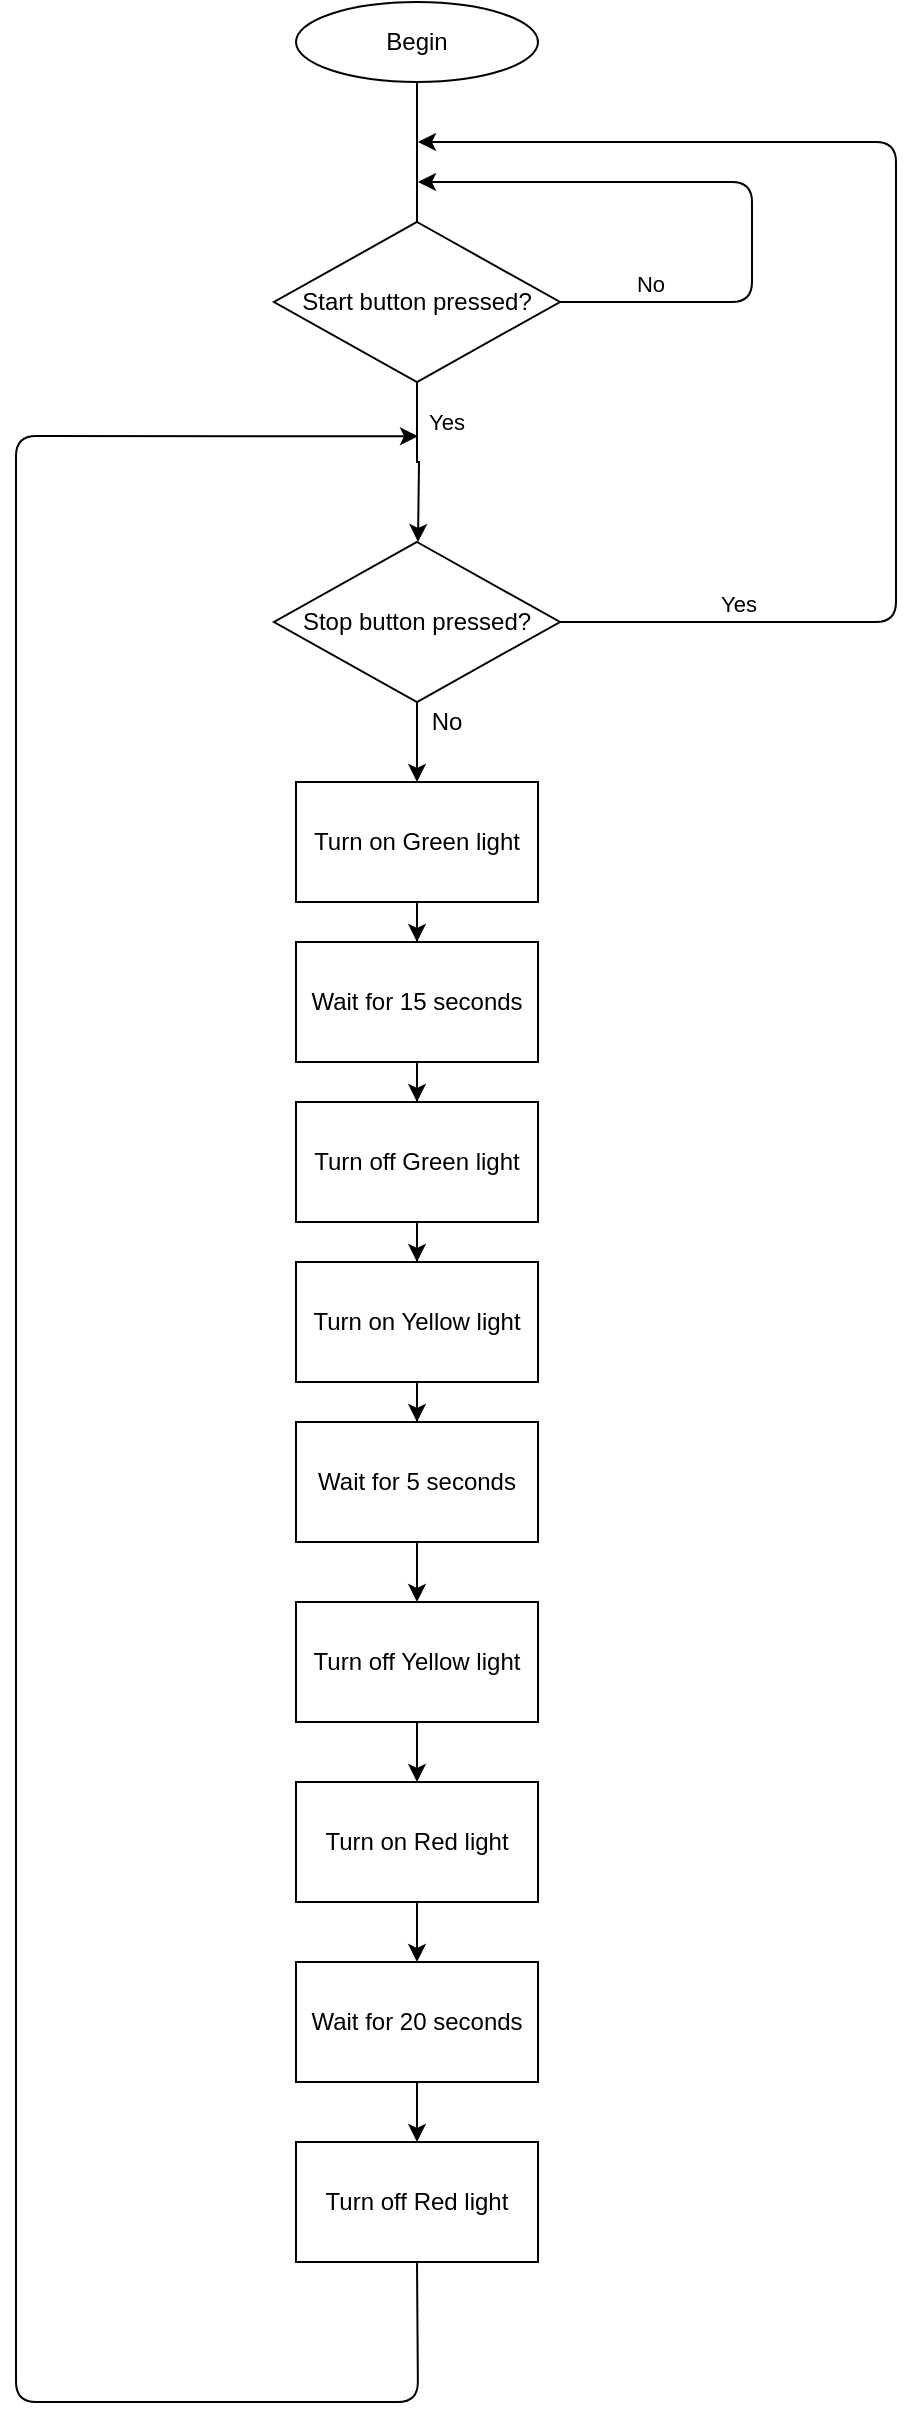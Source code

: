 <mxfile version="12.9.11" type="device"><diagram id="pqvRiBErXW4E40QT0Tf9" name="Page-1"><mxGraphModel dx="910" dy="1400" grid="1" gridSize="10" guides="1" tooltips="1" connect="1" arrows="1" fold="1" page="1" pageScale="1" pageWidth="850" pageHeight="1100" math="0" shadow="0"><root><mxCell id="0"/><mxCell id="1" parent="0"/><mxCell id="JQAFSBWL2l3xmMrQb_7g-2" value="Begin" style="ellipse;whiteSpace=wrap;html=1;" vertex="1" parent="1"><mxGeometry x="220" y="-1100" width="121" height="40" as="geometry"/></mxCell><mxCell id="JQAFSBWL2l3xmMrQb_7g-13" value="" style="edgeStyle=orthogonalEdgeStyle;rounded=0;orthogonalLoop=1;jettySize=auto;html=1;" edge="1" parent="1" source="JQAFSBWL2l3xmMrQb_7g-3" target="JQAFSBWL2l3xmMrQb_7g-12"><mxGeometry relative="1" as="geometry"/></mxCell><mxCell id="JQAFSBWL2l3xmMrQb_7g-3" value="Turn on Green light" style="rounded=0;whiteSpace=wrap;html=1;" vertex="1" parent="1"><mxGeometry x="220" y="-710" width="121" height="60" as="geometry"/></mxCell><mxCell id="JQAFSBWL2l3xmMrQb_7g-15" value="" style="edgeStyle=orthogonalEdgeStyle;rounded=0;orthogonalLoop=1;jettySize=auto;html=1;" edge="1" parent="1" source="JQAFSBWL2l3xmMrQb_7g-12" target="JQAFSBWL2l3xmMrQb_7g-14"><mxGeometry relative="1" as="geometry"/></mxCell><mxCell id="JQAFSBWL2l3xmMrQb_7g-12" value="Wait for 15 seconds" style="rounded=0;whiteSpace=wrap;html=1;" vertex="1" parent="1"><mxGeometry x="220" y="-630" width="121" height="60" as="geometry"/></mxCell><mxCell id="JQAFSBWL2l3xmMrQb_7g-17" value="" style="edgeStyle=orthogonalEdgeStyle;rounded=0;orthogonalLoop=1;jettySize=auto;html=1;" edge="1" parent="1" source="JQAFSBWL2l3xmMrQb_7g-14" target="JQAFSBWL2l3xmMrQb_7g-16"><mxGeometry relative="1" as="geometry"/></mxCell><mxCell id="JQAFSBWL2l3xmMrQb_7g-14" value="Turn off Green light" style="rounded=0;whiteSpace=wrap;html=1;" vertex="1" parent="1"><mxGeometry x="220" y="-550" width="121" height="60" as="geometry"/></mxCell><mxCell id="JQAFSBWL2l3xmMrQb_7g-19" value="" style="edgeStyle=orthogonalEdgeStyle;rounded=0;orthogonalLoop=1;jettySize=auto;html=1;" edge="1" parent="1" source="JQAFSBWL2l3xmMrQb_7g-16" target="JQAFSBWL2l3xmMrQb_7g-18"><mxGeometry relative="1" as="geometry"/></mxCell><mxCell id="JQAFSBWL2l3xmMrQb_7g-16" value="Turn on Yellow light" style="rounded=0;whiteSpace=wrap;html=1;" vertex="1" parent="1"><mxGeometry x="220" y="-470" width="121" height="60" as="geometry"/></mxCell><mxCell id="JQAFSBWL2l3xmMrQb_7g-23" value="" style="edgeStyle=orthogonalEdgeStyle;rounded=0;orthogonalLoop=1;jettySize=auto;html=1;entryX=0.5;entryY=0;entryDx=0;entryDy=0;" edge="1" parent="1" source="JQAFSBWL2l3xmMrQb_7g-18" target="JQAFSBWL2l3xmMrQb_7g-25"><mxGeometry relative="1" as="geometry"><mxPoint x="280" y="-230" as="targetPoint"/></mxGeometry></mxCell><mxCell id="JQAFSBWL2l3xmMrQb_7g-18" value="Wait for 5 seconds" style="rounded=0;whiteSpace=wrap;html=1;" vertex="1" parent="1"><mxGeometry x="220" y="-390" width="121" height="60" as="geometry"/></mxCell><mxCell id="JQAFSBWL2l3xmMrQb_7g-10" value="" style="edgeStyle=orthogonalEdgeStyle;rounded=0;orthogonalLoop=1;jettySize=auto;html=1;" edge="1" parent="1" source="JQAFSBWL2l3xmMrQb_7g-4"><mxGeometry relative="1" as="geometry"><mxPoint x="281" y="-830" as="targetPoint"/></mxGeometry></mxCell><mxCell id="JQAFSBWL2l3xmMrQb_7g-11" value="Yes" style="edgeLabel;html=1;align=center;verticalAlign=middle;resizable=0;points=[];" vertex="1" connectable="0" parent="JQAFSBWL2l3xmMrQb_7g-10"><mxGeometry x="-0.818" y="-1" relative="1" as="geometry"><mxPoint x="15.5" y="12.57" as="offset"/></mxGeometry></mxCell><mxCell id="JQAFSBWL2l3xmMrQb_7g-4" value="Start button pressed?" style="rhombus;whiteSpace=wrap;html=1;" vertex="1" parent="1"><mxGeometry x="209" y="-990" width="143" height="80" as="geometry"/></mxCell><mxCell id="JQAFSBWL2l3xmMrQb_7g-7" value="" style="endArrow=none;html=1;entryX=0.5;entryY=1;entryDx=0;entryDy=0;exitX=0.5;exitY=0;exitDx=0;exitDy=0;" edge="1" parent="1" source="JQAFSBWL2l3xmMrQb_7g-4" target="JQAFSBWL2l3xmMrQb_7g-2"><mxGeometry width="50" height="50" relative="1" as="geometry"><mxPoint x="245" y="-970" as="sourcePoint"/><mxPoint x="295" y="-1020" as="targetPoint"/></mxGeometry></mxCell><mxCell id="JQAFSBWL2l3xmMrQb_7g-8" value="No" style="endArrow=classic;html=1;exitX=1;exitY=0.5;exitDx=0;exitDy=0;verticalAlign=bottom;labelPosition=center;verticalLabelPosition=top;align=center;" edge="1" parent="1" source="JQAFSBWL2l3xmMrQb_7g-4"><mxGeometry x="-0.726" width="50" height="50" relative="1" as="geometry"><mxPoint x="353" y="-950" as="sourcePoint"/><mxPoint x="281" y="-1010" as="targetPoint"/><Array as="points"><mxPoint x="448" y="-950"/><mxPoint x="448" y="-1010"/></Array><mxPoint as="offset"/></mxGeometry></mxCell><mxCell id="JQAFSBWL2l3xmMrQb_7g-24" value="" style="edgeStyle=orthogonalEdgeStyle;rounded=0;orthogonalLoop=1;jettySize=auto;html=1;" edge="1" parent="1" source="JQAFSBWL2l3xmMrQb_7g-25" target="JQAFSBWL2l3xmMrQb_7g-26"><mxGeometry relative="1" as="geometry"/></mxCell><mxCell id="JQAFSBWL2l3xmMrQb_7g-25" value="Turn off Yellow light" style="rounded=0;whiteSpace=wrap;html=1;" vertex="1" parent="1"><mxGeometry x="220" y="-300" width="121" height="60" as="geometry"/></mxCell><mxCell id="JQAFSBWL2l3xmMrQb_7g-28" value="" style="edgeStyle=orthogonalEdgeStyle;rounded=0;orthogonalLoop=1;jettySize=auto;html=1;" edge="1" parent="1" source="JQAFSBWL2l3xmMrQb_7g-26" target="JQAFSBWL2l3xmMrQb_7g-27"><mxGeometry relative="1" as="geometry"/></mxCell><mxCell id="JQAFSBWL2l3xmMrQb_7g-26" value="Turn on Red light" style="rounded=0;whiteSpace=wrap;html=1;" vertex="1" parent="1"><mxGeometry x="220" y="-210" width="121" height="60" as="geometry"/></mxCell><mxCell id="JQAFSBWL2l3xmMrQb_7g-30" value="" style="edgeStyle=orthogonalEdgeStyle;rounded=0;orthogonalLoop=1;jettySize=auto;html=1;" edge="1" parent="1" source="JQAFSBWL2l3xmMrQb_7g-27" target="JQAFSBWL2l3xmMrQb_7g-29"><mxGeometry relative="1" as="geometry"/></mxCell><mxCell id="JQAFSBWL2l3xmMrQb_7g-27" value="Wait for 20 seconds" style="rounded=0;whiteSpace=wrap;html=1;" vertex="1" parent="1"><mxGeometry x="220" y="-120" width="121" height="60" as="geometry"/></mxCell><mxCell id="JQAFSBWL2l3xmMrQb_7g-29" value="Turn off Red light" style="rounded=0;whiteSpace=wrap;html=1;" vertex="1" parent="1"><mxGeometry x="220" y="-30" width="121" height="60" as="geometry"/></mxCell><mxCell id="JQAFSBWL2l3xmMrQb_7g-33" value="" style="endArrow=classic;html=1;exitX=0.5;exitY=1;exitDx=0;exitDy=0;" edge="1" parent="1" source="JQAFSBWL2l3xmMrQb_7g-29"><mxGeometry width="50" height="50" relative="1" as="geometry"><mxPoint x="250" y="-50" as="sourcePoint"/><mxPoint x="281" y="-882.857" as="targetPoint"/><Array as="points"><mxPoint x="281" y="100"/><mxPoint x="80" y="100"/><mxPoint x="80" y="-883"/></Array></mxGeometry></mxCell><mxCell id="JQAFSBWL2l3xmMrQb_7g-36" style="edgeStyle=orthogonalEdgeStyle;rounded=0;orthogonalLoop=1;jettySize=auto;html=1;exitX=0.5;exitY=1;exitDx=0;exitDy=0;entryX=0.5;entryY=0;entryDx=0;entryDy=0;" edge="1" parent="1" source="JQAFSBWL2l3xmMrQb_7g-34" target="JQAFSBWL2l3xmMrQb_7g-3"><mxGeometry relative="1" as="geometry"/></mxCell><mxCell id="JQAFSBWL2l3xmMrQb_7g-34" value="Stop button pressed?" style="rhombus;whiteSpace=wrap;html=1;" vertex="1" parent="1"><mxGeometry x="209" y="-830" width="143" height="80" as="geometry"/></mxCell><mxCell id="JQAFSBWL2l3xmMrQb_7g-35" value="Yes" style="endArrow=classic;html=1;exitX=1;exitY=0.5;exitDx=0;exitDy=0;verticalAlign=bottom;labelPosition=center;verticalLabelPosition=top;align=center;" edge="1" parent="1" source="JQAFSBWL2l3xmMrQb_7g-34"><mxGeometry x="-0.726" width="50" height="50" relative="1" as="geometry"><mxPoint x="353" y="-790" as="sourcePoint"/><mxPoint x="281" y="-1030" as="targetPoint"/><Array as="points"><mxPoint x="520" y="-790"/><mxPoint x="520" y="-1030"/></Array><mxPoint as="offset"/></mxGeometry></mxCell><mxCell id="JQAFSBWL2l3xmMrQb_7g-37" value="No" style="text;html=1;align=center;verticalAlign=middle;resizable=0;points=[];autosize=1;" vertex="1" parent="1"><mxGeometry x="280" y="-750" width="30" height="20" as="geometry"/></mxCell></root></mxGraphModel></diagram></mxfile>